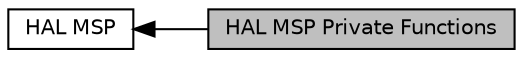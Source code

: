 digraph "HAL MSP Private Functions"
{
  edge [fontname="Helvetica",fontsize="10",labelfontname="Helvetica",labelfontsize="10"];
  node [fontname="Helvetica",fontsize="10",shape=record];
  rankdir=LR;
  Node0 [label="HAL MSP Private Functions",height=0.2,width=0.4,color="black", fillcolor="grey75", style="filled", fontcolor="black"];
  Node1 [label="HAL MSP",height=0.2,width=0.4,color="black", fillcolor="white", style="filled",URL="$group___h_a_l___m_s_p.html",tooltip="HAL MSP module. "];
  Node1->Node0 [shape=plaintext, dir="back", style="solid"];
}
